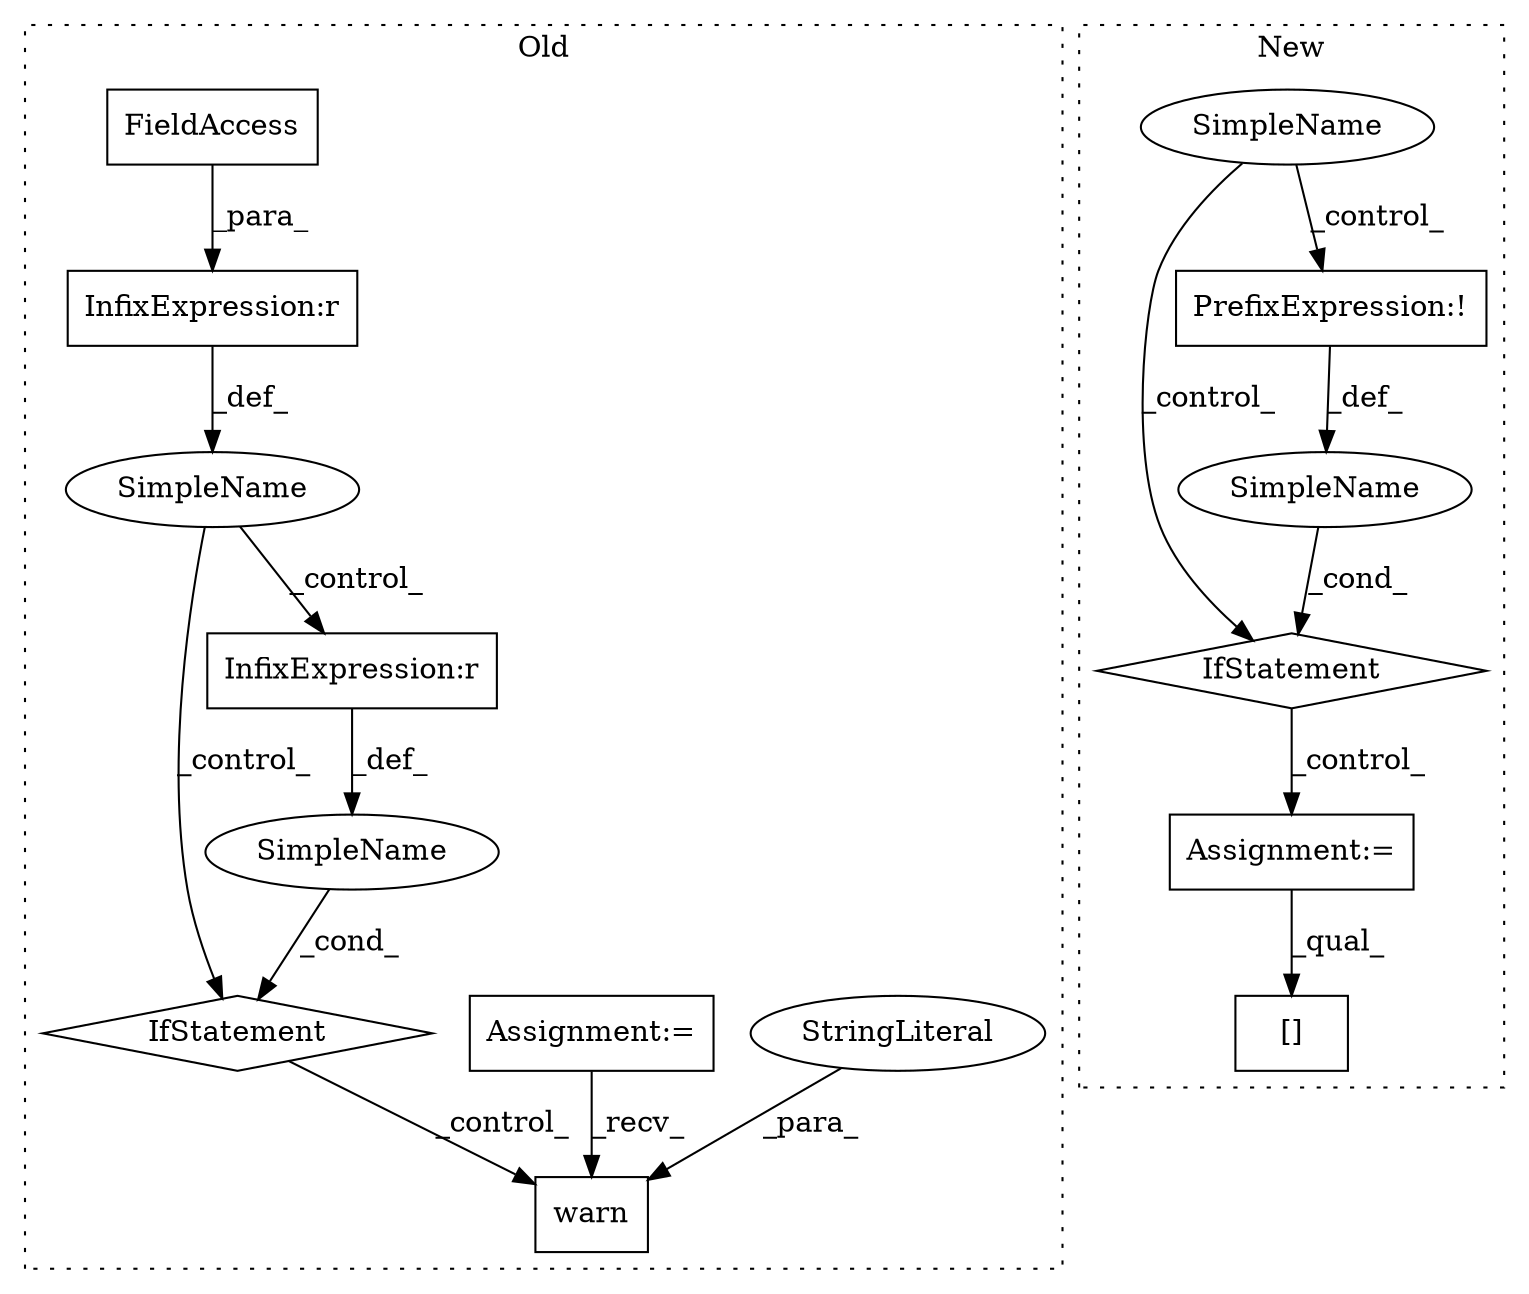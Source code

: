 digraph G {
subgraph cluster0 {
1 [label="warn" a="32" s="4242,4333" l="5,1" shape="box"];
3 [label="StringLiteral" a="45" s="4247" l="86" shape="ellipse"];
4 [label="IfStatement" a="25" s="4193,4223" l="4,2" shape="diamond"];
5 [label="SimpleName" a="42" s="" l="" shape="ellipse"];
6 [label="Assignment:=" a="7" s="3998" l="8" shape="box"];
7 [label="InfixExpression:r" a="27" s="4219" l="3" shape="box"];
8 [label="SimpleName" a="42" s="" l="" shape="ellipse"];
14 [label="InfixExpression:r" a="27" s="4067" l="4" shape="box"];
15 [label="FieldAccess" a="22" s="4049" l="18" shape="box"];
label = "Old";
style="dotted";
}
subgraph cluster1 {
2 [label="[]" a="2" s="3432,3445" l="12,1" shape="box"];
9 [label="Assignment:=" a="7" s="3410" l="1" shape="box"];
10 [label="IfStatement" a="25" s="3366,3389" l="4,2" shape="diamond"];
11 [label="PrefixExpression:!" a="38" s="3370" l="1" shape="box"];
12 [label="SimpleName" a="42" s="" l="" shape="ellipse"];
13 [label="SimpleName" a="42" s="" l="" shape="ellipse"];
label = "New";
style="dotted";
}
3 -> 1 [label="_para_"];
4 -> 1 [label="_control_"];
5 -> 4 [label="_cond_"];
6 -> 1 [label="_recv_"];
7 -> 5 [label="_def_"];
8 -> 4 [label="_control_"];
8 -> 7 [label="_control_"];
9 -> 2 [label="_qual_"];
10 -> 9 [label="_control_"];
11 -> 12 [label="_def_"];
12 -> 10 [label="_cond_"];
13 -> 10 [label="_control_"];
13 -> 11 [label="_control_"];
14 -> 8 [label="_def_"];
15 -> 14 [label="_para_"];
}